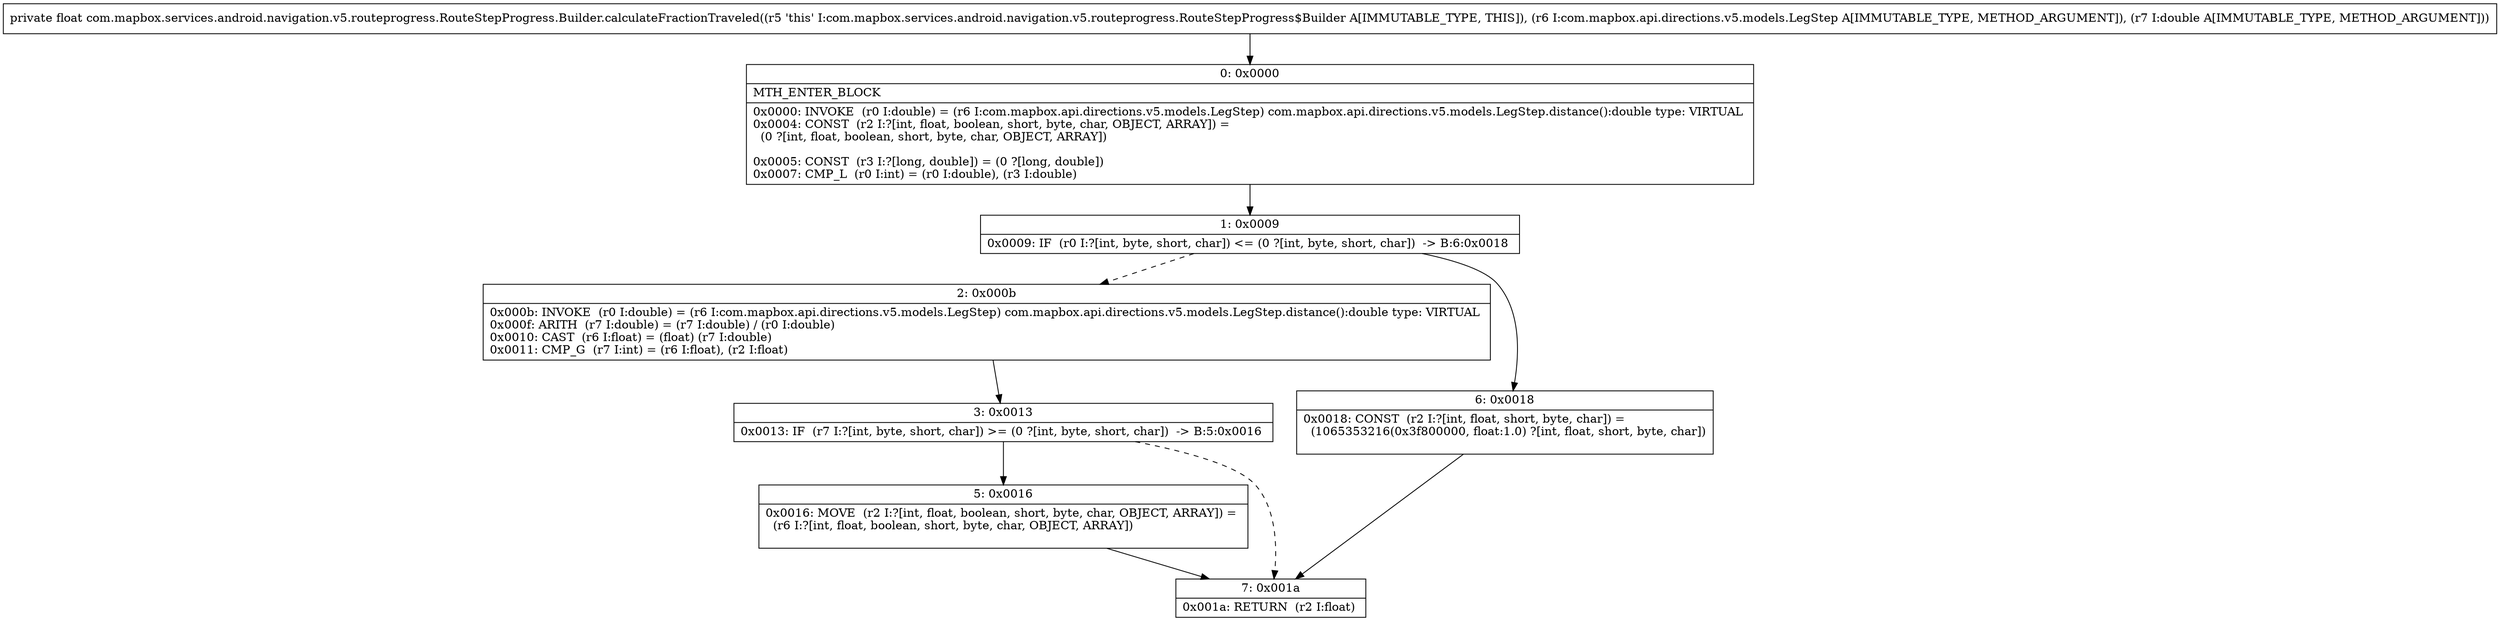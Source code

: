 digraph "CFG forcom.mapbox.services.android.navigation.v5.routeprogress.RouteStepProgress.Builder.calculateFractionTraveled(Lcom\/mapbox\/api\/directions\/v5\/models\/LegStep;D)F" {
Node_0 [shape=record,label="{0\:\ 0x0000|MTH_ENTER_BLOCK\l|0x0000: INVOKE  (r0 I:double) = (r6 I:com.mapbox.api.directions.v5.models.LegStep) com.mapbox.api.directions.v5.models.LegStep.distance():double type: VIRTUAL \l0x0004: CONST  (r2 I:?[int, float, boolean, short, byte, char, OBJECT, ARRAY]) = \l  (0 ?[int, float, boolean, short, byte, char, OBJECT, ARRAY])\l \l0x0005: CONST  (r3 I:?[long, double]) = (0 ?[long, double]) \l0x0007: CMP_L  (r0 I:int) = (r0 I:double), (r3 I:double) \l}"];
Node_1 [shape=record,label="{1\:\ 0x0009|0x0009: IF  (r0 I:?[int, byte, short, char]) \<= (0 ?[int, byte, short, char])  \-\> B:6:0x0018 \l}"];
Node_2 [shape=record,label="{2\:\ 0x000b|0x000b: INVOKE  (r0 I:double) = (r6 I:com.mapbox.api.directions.v5.models.LegStep) com.mapbox.api.directions.v5.models.LegStep.distance():double type: VIRTUAL \l0x000f: ARITH  (r7 I:double) = (r7 I:double) \/ (r0 I:double) \l0x0010: CAST  (r6 I:float) = (float) (r7 I:double) \l0x0011: CMP_G  (r7 I:int) = (r6 I:float), (r2 I:float) \l}"];
Node_3 [shape=record,label="{3\:\ 0x0013|0x0013: IF  (r7 I:?[int, byte, short, char]) \>= (0 ?[int, byte, short, char])  \-\> B:5:0x0016 \l}"];
Node_5 [shape=record,label="{5\:\ 0x0016|0x0016: MOVE  (r2 I:?[int, float, boolean, short, byte, char, OBJECT, ARRAY]) = \l  (r6 I:?[int, float, boolean, short, byte, char, OBJECT, ARRAY])\l \l}"];
Node_6 [shape=record,label="{6\:\ 0x0018|0x0018: CONST  (r2 I:?[int, float, short, byte, char]) = \l  (1065353216(0x3f800000, float:1.0) ?[int, float, short, byte, char])\l \l}"];
Node_7 [shape=record,label="{7\:\ 0x001a|0x001a: RETURN  (r2 I:float) \l}"];
MethodNode[shape=record,label="{private float com.mapbox.services.android.navigation.v5.routeprogress.RouteStepProgress.Builder.calculateFractionTraveled((r5 'this' I:com.mapbox.services.android.navigation.v5.routeprogress.RouteStepProgress$Builder A[IMMUTABLE_TYPE, THIS]), (r6 I:com.mapbox.api.directions.v5.models.LegStep A[IMMUTABLE_TYPE, METHOD_ARGUMENT]), (r7 I:double A[IMMUTABLE_TYPE, METHOD_ARGUMENT])) }"];
MethodNode -> Node_0;
Node_0 -> Node_1;
Node_1 -> Node_2[style=dashed];
Node_1 -> Node_6;
Node_2 -> Node_3;
Node_3 -> Node_5;
Node_3 -> Node_7[style=dashed];
Node_5 -> Node_7;
Node_6 -> Node_7;
}

